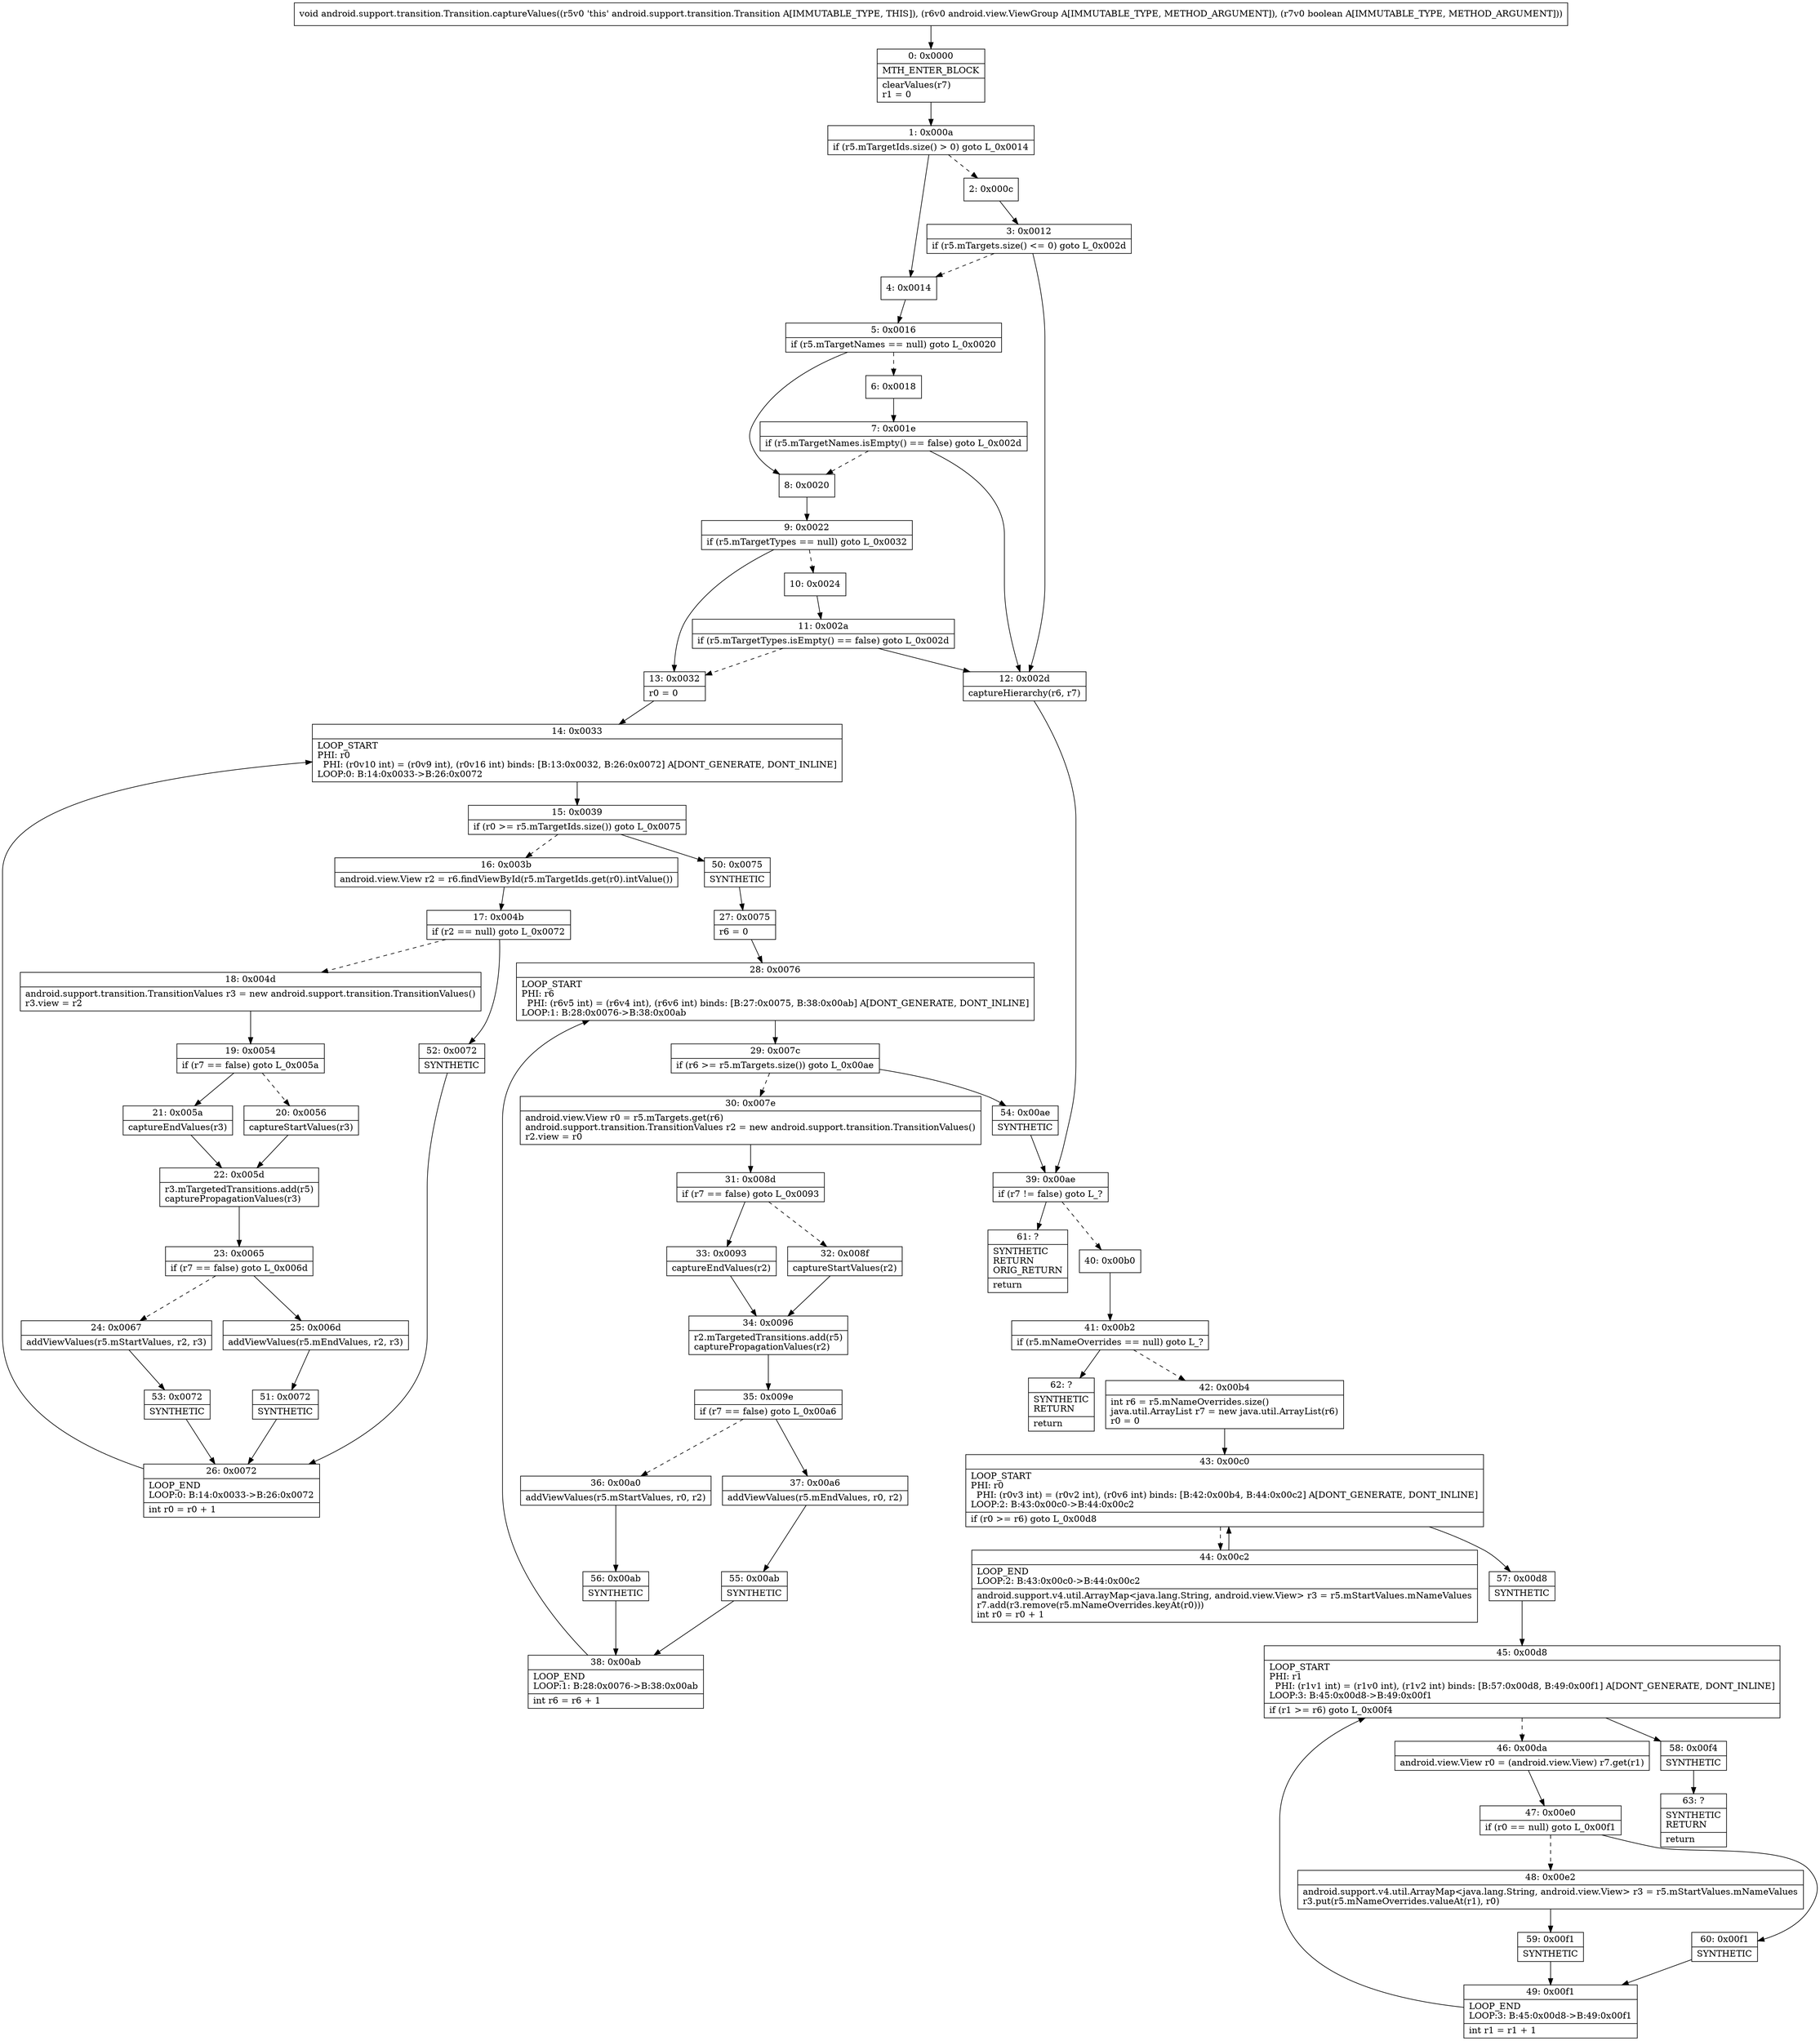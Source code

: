 digraph "CFG forandroid.support.transition.Transition.captureValues(Landroid\/view\/ViewGroup;Z)V" {
Node_0 [shape=record,label="{0\:\ 0x0000|MTH_ENTER_BLOCK\l|clearValues(r7)\lr1 = 0\l}"];
Node_1 [shape=record,label="{1\:\ 0x000a|if (r5.mTargetIds.size() \> 0) goto L_0x0014\l}"];
Node_2 [shape=record,label="{2\:\ 0x000c}"];
Node_3 [shape=record,label="{3\:\ 0x0012|if (r5.mTargets.size() \<= 0) goto L_0x002d\l}"];
Node_4 [shape=record,label="{4\:\ 0x0014}"];
Node_5 [shape=record,label="{5\:\ 0x0016|if (r5.mTargetNames == null) goto L_0x0020\l}"];
Node_6 [shape=record,label="{6\:\ 0x0018}"];
Node_7 [shape=record,label="{7\:\ 0x001e|if (r5.mTargetNames.isEmpty() == false) goto L_0x002d\l}"];
Node_8 [shape=record,label="{8\:\ 0x0020}"];
Node_9 [shape=record,label="{9\:\ 0x0022|if (r5.mTargetTypes == null) goto L_0x0032\l}"];
Node_10 [shape=record,label="{10\:\ 0x0024}"];
Node_11 [shape=record,label="{11\:\ 0x002a|if (r5.mTargetTypes.isEmpty() == false) goto L_0x002d\l}"];
Node_12 [shape=record,label="{12\:\ 0x002d|captureHierarchy(r6, r7)\l}"];
Node_13 [shape=record,label="{13\:\ 0x0032|r0 = 0\l}"];
Node_14 [shape=record,label="{14\:\ 0x0033|LOOP_START\lPHI: r0 \l  PHI: (r0v10 int) = (r0v9 int), (r0v16 int) binds: [B:13:0x0032, B:26:0x0072] A[DONT_GENERATE, DONT_INLINE]\lLOOP:0: B:14:0x0033\-\>B:26:0x0072\l}"];
Node_15 [shape=record,label="{15\:\ 0x0039|if (r0 \>= r5.mTargetIds.size()) goto L_0x0075\l}"];
Node_16 [shape=record,label="{16\:\ 0x003b|android.view.View r2 = r6.findViewById(r5.mTargetIds.get(r0).intValue())\l}"];
Node_17 [shape=record,label="{17\:\ 0x004b|if (r2 == null) goto L_0x0072\l}"];
Node_18 [shape=record,label="{18\:\ 0x004d|android.support.transition.TransitionValues r3 = new android.support.transition.TransitionValues()\lr3.view = r2\l}"];
Node_19 [shape=record,label="{19\:\ 0x0054|if (r7 == false) goto L_0x005a\l}"];
Node_20 [shape=record,label="{20\:\ 0x0056|captureStartValues(r3)\l}"];
Node_21 [shape=record,label="{21\:\ 0x005a|captureEndValues(r3)\l}"];
Node_22 [shape=record,label="{22\:\ 0x005d|r3.mTargetedTransitions.add(r5)\lcapturePropagationValues(r3)\l}"];
Node_23 [shape=record,label="{23\:\ 0x0065|if (r7 == false) goto L_0x006d\l}"];
Node_24 [shape=record,label="{24\:\ 0x0067|addViewValues(r5.mStartValues, r2, r3)\l}"];
Node_25 [shape=record,label="{25\:\ 0x006d|addViewValues(r5.mEndValues, r2, r3)\l}"];
Node_26 [shape=record,label="{26\:\ 0x0072|LOOP_END\lLOOP:0: B:14:0x0033\-\>B:26:0x0072\l|int r0 = r0 + 1\l}"];
Node_27 [shape=record,label="{27\:\ 0x0075|r6 = 0\l}"];
Node_28 [shape=record,label="{28\:\ 0x0076|LOOP_START\lPHI: r6 \l  PHI: (r6v5 int) = (r6v4 int), (r6v6 int) binds: [B:27:0x0075, B:38:0x00ab] A[DONT_GENERATE, DONT_INLINE]\lLOOP:1: B:28:0x0076\-\>B:38:0x00ab\l}"];
Node_29 [shape=record,label="{29\:\ 0x007c|if (r6 \>= r5.mTargets.size()) goto L_0x00ae\l}"];
Node_30 [shape=record,label="{30\:\ 0x007e|android.view.View r0 = r5.mTargets.get(r6)\landroid.support.transition.TransitionValues r2 = new android.support.transition.TransitionValues()\lr2.view = r0\l}"];
Node_31 [shape=record,label="{31\:\ 0x008d|if (r7 == false) goto L_0x0093\l}"];
Node_32 [shape=record,label="{32\:\ 0x008f|captureStartValues(r2)\l}"];
Node_33 [shape=record,label="{33\:\ 0x0093|captureEndValues(r2)\l}"];
Node_34 [shape=record,label="{34\:\ 0x0096|r2.mTargetedTransitions.add(r5)\lcapturePropagationValues(r2)\l}"];
Node_35 [shape=record,label="{35\:\ 0x009e|if (r7 == false) goto L_0x00a6\l}"];
Node_36 [shape=record,label="{36\:\ 0x00a0|addViewValues(r5.mStartValues, r0, r2)\l}"];
Node_37 [shape=record,label="{37\:\ 0x00a6|addViewValues(r5.mEndValues, r0, r2)\l}"];
Node_38 [shape=record,label="{38\:\ 0x00ab|LOOP_END\lLOOP:1: B:28:0x0076\-\>B:38:0x00ab\l|int r6 = r6 + 1\l}"];
Node_39 [shape=record,label="{39\:\ 0x00ae|if (r7 != false) goto L_?\l}"];
Node_40 [shape=record,label="{40\:\ 0x00b0}"];
Node_41 [shape=record,label="{41\:\ 0x00b2|if (r5.mNameOverrides == null) goto L_?\l}"];
Node_42 [shape=record,label="{42\:\ 0x00b4|int r6 = r5.mNameOverrides.size()\ljava.util.ArrayList r7 = new java.util.ArrayList(r6)\lr0 = 0\l}"];
Node_43 [shape=record,label="{43\:\ 0x00c0|LOOP_START\lPHI: r0 \l  PHI: (r0v3 int) = (r0v2 int), (r0v6 int) binds: [B:42:0x00b4, B:44:0x00c2] A[DONT_GENERATE, DONT_INLINE]\lLOOP:2: B:43:0x00c0\-\>B:44:0x00c2\l|if (r0 \>= r6) goto L_0x00d8\l}"];
Node_44 [shape=record,label="{44\:\ 0x00c2|LOOP_END\lLOOP:2: B:43:0x00c0\-\>B:44:0x00c2\l|android.support.v4.util.ArrayMap\<java.lang.String, android.view.View\> r3 = r5.mStartValues.mNameValues\lr7.add(r3.remove(r5.mNameOverrides.keyAt(r0)))\lint r0 = r0 + 1\l}"];
Node_45 [shape=record,label="{45\:\ 0x00d8|LOOP_START\lPHI: r1 \l  PHI: (r1v1 int) = (r1v0 int), (r1v2 int) binds: [B:57:0x00d8, B:49:0x00f1] A[DONT_GENERATE, DONT_INLINE]\lLOOP:3: B:45:0x00d8\-\>B:49:0x00f1\l|if (r1 \>= r6) goto L_0x00f4\l}"];
Node_46 [shape=record,label="{46\:\ 0x00da|android.view.View r0 = (android.view.View) r7.get(r1)\l}"];
Node_47 [shape=record,label="{47\:\ 0x00e0|if (r0 == null) goto L_0x00f1\l}"];
Node_48 [shape=record,label="{48\:\ 0x00e2|android.support.v4.util.ArrayMap\<java.lang.String, android.view.View\> r3 = r5.mStartValues.mNameValues\lr3.put(r5.mNameOverrides.valueAt(r1), r0)\l}"];
Node_49 [shape=record,label="{49\:\ 0x00f1|LOOP_END\lLOOP:3: B:45:0x00d8\-\>B:49:0x00f1\l|int r1 = r1 + 1\l}"];
Node_50 [shape=record,label="{50\:\ 0x0075|SYNTHETIC\l}"];
Node_51 [shape=record,label="{51\:\ 0x0072|SYNTHETIC\l}"];
Node_52 [shape=record,label="{52\:\ 0x0072|SYNTHETIC\l}"];
Node_53 [shape=record,label="{53\:\ 0x0072|SYNTHETIC\l}"];
Node_54 [shape=record,label="{54\:\ 0x00ae|SYNTHETIC\l}"];
Node_55 [shape=record,label="{55\:\ 0x00ab|SYNTHETIC\l}"];
Node_56 [shape=record,label="{56\:\ 0x00ab|SYNTHETIC\l}"];
Node_57 [shape=record,label="{57\:\ 0x00d8|SYNTHETIC\l}"];
Node_58 [shape=record,label="{58\:\ 0x00f4|SYNTHETIC\l}"];
Node_59 [shape=record,label="{59\:\ 0x00f1|SYNTHETIC\l}"];
Node_60 [shape=record,label="{60\:\ 0x00f1|SYNTHETIC\l}"];
Node_61 [shape=record,label="{61\:\ ?|SYNTHETIC\lRETURN\lORIG_RETURN\l|return\l}"];
Node_62 [shape=record,label="{62\:\ ?|SYNTHETIC\lRETURN\l|return\l}"];
Node_63 [shape=record,label="{63\:\ ?|SYNTHETIC\lRETURN\l|return\l}"];
MethodNode[shape=record,label="{void android.support.transition.Transition.captureValues((r5v0 'this' android.support.transition.Transition A[IMMUTABLE_TYPE, THIS]), (r6v0 android.view.ViewGroup A[IMMUTABLE_TYPE, METHOD_ARGUMENT]), (r7v0 boolean A[IMMUTABLE_TYPE, METHOD_ARGUMENT])) }"];
MethodNode -> Node_0;
Node_0 -> Node_1;
Node_1 -> Node_2[style=dashed];
Node_1 -> Node_4;
Node_2 -> Node_3;
Node_3 -> Node_4[style=dashed];
Node_3 -> Node_12;
Node_4 -> Node_5;
Node_5 -> Node_6[style=dashed];
Node_5 -> Node_8;
Node_6 -> Node_7;
Node_7 -> Node_8[style=dashed];
Node_7 -> Node_12;
Node_8 -> Node_9;
Node_9 -> Node_10[style=dashed];
Node_9 -> Node_13;
Node_10 -> Node_11;
Node_11 -> Node_12;
Node_11 -> Node_13[style=dashed];
Node_12 -> Node_39;
Node_13 -> Node_14;
Node_14 -> Node_15;
Node_15 -> Node_16[style=dashed];
Node_15 -> Node_50;
Node_16 -> Node_17;
Node_17 -> Node_18[style=dashed];
Node_17 -> Node_52;
Node_18 -> Node_19;
Node_19 -> Node_20[style=dashed];
Node_19 -> Node_21;
Node_20 -> Node_22;
Node_21 -> Node_22;
Node_22 -> Node_23;
Node_23 -> Node_24[style=dashed];
Node_23 -> Node_25;
Node_24 -> Node_53;
Node_25 -> Node_51;
Node_26 -> Node_14;
Node_27 -> Node_28;
Node_28 -> Node_29;
Node_29 -> Node_30[style=dashed];
Node_29 -> Node_54;
Node_30 -> Node_31;
Node_31 -> Node_32[style=dashed];
Node_31 -> Node_33;
Node_32 -> Node_34;
Node_33 -> Node_34;
Node_34 -> Node_35;
Node_35 -> Node_36[style=dashed];
Node_35 -> Node_37;
Node_36 -> Node_56;
Node_37 -> Node_55;
Node_38 -> Node_28;
Node_39 -> Node_40[style=dashed];
Node_39 -> Node_61;
Node_40 -> Node_41;
Node_41 -> Node_42[style=dashed];
Node_41 -> Node_62;
Node_42 -> Node_43;
Node_43 -> Node_44[style=dashed];
Node_43 -> Node_57;
Node_44 -> Node_43;
Node_45 -> Node_46[style=dashed];
Node_45 -> Node_58;
Node_46 -> Node_47;
Node_47 -> Node_48[style=dashed];
Node_47 -> Node_60;
Node_48 -> Node_59;
Node_49 -> Node_45;
Node_50 -> Node_27;
Node_51 -> Node_26;
Node_52 -> Node_26;
Node_53 -> Node_26;
Node_54 -> Node_39;
Node_55 -> Node_38;
Node_56 -> Node_38;
Node_57 -> Node_45;
Node_58 -> Node_63;
Node_59 -> Node_49;
Node_60 -> Node_49;
}

